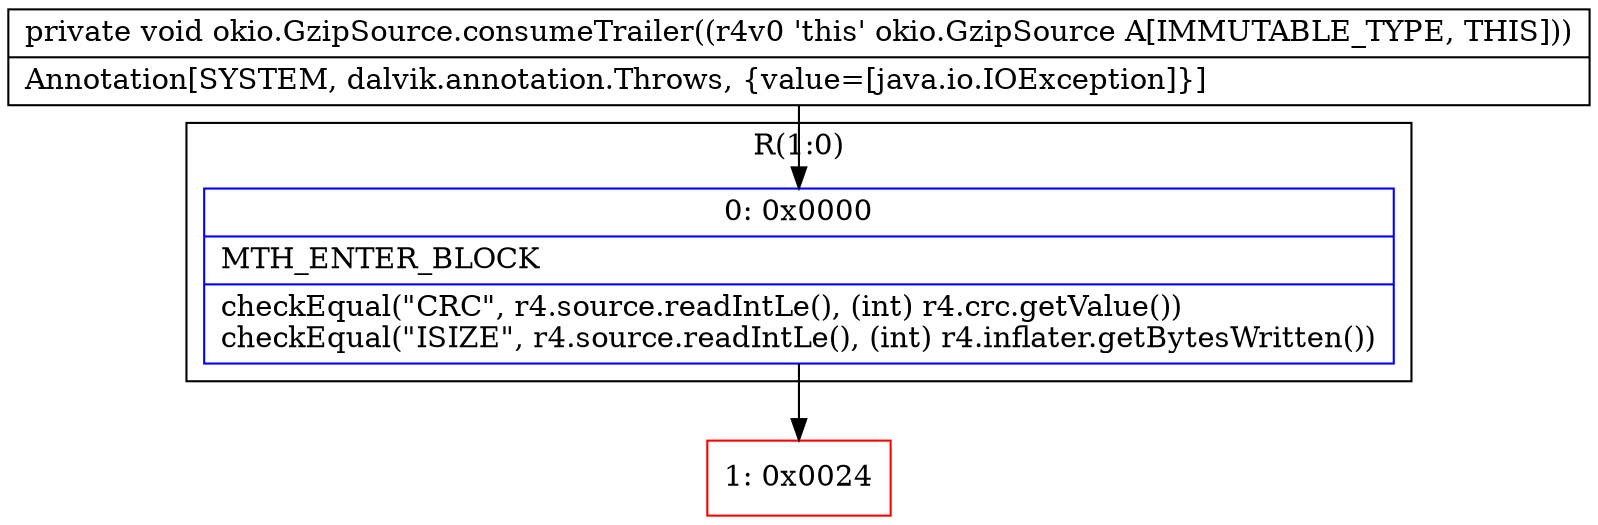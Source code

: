 digraph "CFG forokio.GzipSource.consumeTrailer()V" {
subgraph cluster_Region_1687442448 {
label = "R(1:0)";
node [shape=record,color=blue];
Node_0 [shape=record,label="{0\:\ 0x0000|MTH_ENTER_BLOCK\l|checkEqual(\"CRC\", r4.source.readIntLe(), (int) r4.crc.getValue())\lcheckEqual(\"ISIZE\", r4.source.readIntLe(), (int) r4.inflater.getBytesWritten())\l}"];
}
Node_1 [shape=record,color=red,label="{1\:\ 0x0024}"];
MethodNode[shape=record,label="{private void okio.GzipSource.consumeTrailer((r4v0 'this' okio.GzipSource A[IMMUTABLE_TYPE, THIS]))  | Annotation[SYSTEM, dalvik.annotation.Throws, \{value=[java.io.IOException]\}]\l}"];
MethodNode -> Node_0;
Node_0 -> Node_1;
}

